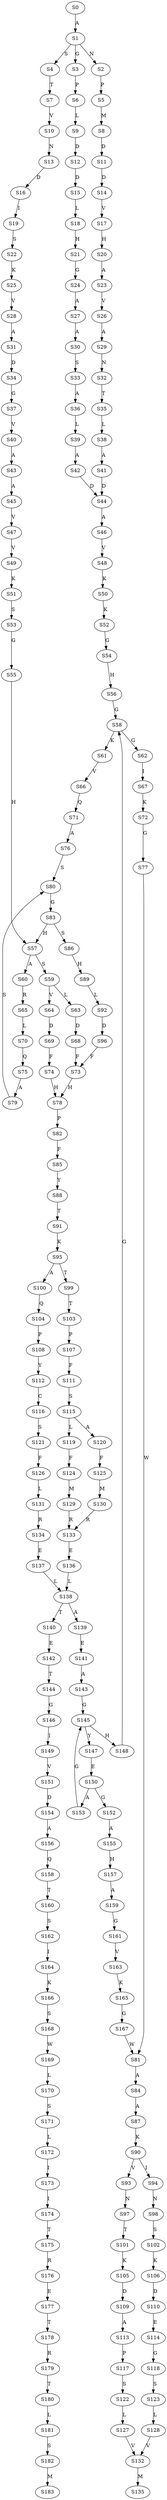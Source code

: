 strict digraph  {
	S0 -> S1 [ label = A ];
	S1 -> S2 [ label = N ];
	S1 -> S3 [ label = G ];
	S1 -> S4 [ label = S ];
	S2 -> S5 [ label = P ];
	S3 -> S6 [ label = P ];
	S4 -> S7 [ label = T ];
	S5 -> S8 [ label = M ];
	S6 -> S9 [ label = L ];
	S7 -> S10 [ label = V ];
	S8 -> S11 [ label = D ];
	S9 -> S12 [ label = D ];
	S10 -> S13 [ label = N ];
	S11 -> S14 [ label = D ];
	S12 -> S15 [ label = D ];
	S13 -> S16 [ label = D ];
	S14 -> S17 [ label = V ];
	S15 -> S18 [ label = L ];
	S16 -> S19 [ label = I ];
	S17 -> S20 [ label = H ];
	S18 -> S21 [ label = H ];
	S19 -> S22 [ label = S ];
	S20 -> S23 [ label = A ];
	S21 -> S24 [ label = G ];
	S22 -> S25 [ label = K ];
	S23 -> S26 [ label = V ];
	S24 -> S27 [ label = A ];
	S25 -> S28 [ label = V ];
	S26 -> S29 [ label = A ];
	S27 -> S30 [ label = A ];
	S28 -> S31 [ label = A ];
	S29 -> S32 [ label = N ];
	S30 -> S33 [ label = S ];
	S31 -> S34 [ label = D ];
	S32 -> S35 [ label = T ];
	S33 -> S36 [ label = A ];
	S34 -> S37 [ label = G ];
	S35 -> S38 [ label = L ];
	S36 -> S39 [ label = L ];
	S37 -> S40 [ label = V ];
	S38 -> S41 [ label = A ];
	S39 -> S42 [ label = A ];
	S40 -> S43 [ label = A ];
	S41 -> S44 [ label = D ];
	S42 -> S44 [ label = D ];
	S43 -> S45 [ label = A ];
	S44 -> S46 [ label = A ];
	S45 -> S47 [ label = V ];
	S46 -> S48 [ label = V ];
	S47 -> S49 [ label = V ];
	S48 -> S50 [ label = K ];
	S49 -> S51 [ label = K ];
	S50 -> S52 [ label = K ];
	S51 -> S53 [ label = S ];
	S52 -> S54 [ label = G ];
	S53 -> S55 [ label = G ];
	S54 -> S56 [ label = H ];
	S55 -> S57 [ label = H ];
	S56 -> S58 [ label = G ];
	S57 -> S59 [ label = S ];
	S57 -> S60 [ label = A ];
	S58 -> S61 [ label = K ];
	S58 -> S62 [ label = G ];
	S59 -> S63 [ label = L ];
	S59 -> S64 [ label = V ];
	S60 -> S65 [ label = R ];
	S61 -> S66 [ label = V ];
	S62 -> S67 [ label = I ];
	S63 -> S68 [ label = D ];
	S64 -> S69 [ label = D ];
	S65 -> S70 [ label = L ];
	S66 -> S71 [ label = Q ];
	S67 -> S72 [ label = K ];
	S68 -> S73 [ label = F ];
	S69 -> S74 [ label = F ];
	S70 -> S75 [ label = Q ];
	S71 -> S76 [ label = A ];
	S72 -> S77 [ label = G ];
	S73 -> S78 [ label = H ];
	S74 -> S78 [ label = H ];
	S75 -> S79 [ label = A ];
	S76 -> S80 [ label = S ];
	S77 -> S81 [ label = W ];
	S78 -> S82 [ label = P ];
	S79 -> S80 [ label = S ];
	S80 -> S83 [ label = G ];
	S81 -> S84 [ label = A ];
	S82 -> S85 [ label = F ];
	S83 -> S57 [ label = H ];
	S83 -> S86 [ label = S ];
	S84 -> S87 [ label = A ];
	S85 -> S88 [ label = Y ];
	S86 -> S89 [ label = H ];
	S87 -> S90 [ label = K ];
	S88 -> S91 [ label = T ];
	S89 -> S92 [ label = L ];
	S90 -> S93 [ label = V ];
	S90 -> S94 [ label = I ];
	S91 -> S95 [ label = K ];
	S92 -> S96 [ label = D ];
	S93 -> S97 [ label = N ];
	S94 -> S98 [ label = N ];
	S95 -> S99 [ label = T ];
	S95 -> S100 [ label = A ];
	S96 -> S73 [ label = F ];
	S97 -> S101 [ label = T ];
	S98 -> S102 [ label = S ];
	S99 -> S103 [ label = T ];
	S100 -> S104 [ label = Q ];
	S101 -> S105 [ label = K ];
	S102 -> S106 [ label = K ];
	S103 -> S107 [ label = P ];
	S104 -> S108 [ label = P ];
	S105 -> S109 [ label = D ];
	S106 -> S110 [ label = D ];
	S107 -> S111 [ label = F ];
	S108 -> S112 [ label = Y ];
	S109 -> S113 [ label = A ];
	S110 -> S114 [ label = E ];
	S111 -> S115 [ label = S ];
	S112 -> S116 [ label = C ];
	S113 -> S117 [ label = P ];
	S114 -> S118 [ label = G ];
	S115 -> S119 [ label = L ];
	S115 -> S120 [ label = A ];
	S116 -> S121 [ label = S ];
	S117 -> S122 [ label = S ];
	S118 -> S123 [ label = S ];
	S119 -> S124 [ label = F ];
	S120 -> S125 [ label = F ];
	S121 -> S126 [ label = F ];
	S122 -> S127 [ label = L ];
	S123 -> S128 [ label = L ];
	S124 -> S129 [ label = M ];
	S125 -> S130 [ label = M ];
	S126 -> S131 [ label = L ];
	S127 -> S132 [ label = V ];
	S128 -> S132 [ label = V ];
	S129 -> S133 [ label = R ];
	S130 -> S133 [ label = R ];
	S131 -> S134 [ label = R ];
	S132 -> S135 [ label = M ];
	S133 -> S136 [ label = E ];
	S134 -> S137 [ label = E ];
	S136 -> S138 [ label = L ];
	S137 -> S138 [ label = L ];
	S138 -> S139 [ label = A ];
	S138 -> S140 [ label = T ];
	S139 -> S141 [ label = E ];
	S140 -> S142 [ label = E ];
	S141 -> S143 [ label = A ];
	S142 -> S144 [ label = T ];
	S143 -> S145 [ label = G ];
	S144 -> S146 [ label = G ];
	S145 -> S147 [ label = Y ];
	S145 -> S148 [ label = H ];
	S146 -> S149 [ label = I ];
	S147 -> S150 [ label = E ];
	S148 -> S58 [ label = G ];
	S149 -> S151 [ label = V ];
	S150 -> S152 [ label = G ];
	S150 -> S153 [ label = A ];
	S151 -> S154 [ label = D ];
	S152 -> S155 [ label = A ];
	S153 -> S145 [ label = G ];
	S154 -> S156 [ label = A ];
	S155 -> S157 [ label = H ];
	S156 -> S158 [ label = Q ];
	S157 -> S159 [ label = A ];
	S158 -> S160 [ label = T ];
	S159 -> S161 [ label = G ];
	S160 -> S162 [ label = S ];
	S161 -> S163 [ label = V ];
	S162 -> S164 [ label = I ];
	S163 -> S165 [ label = K ];
	S164 -> S166 [ label = K ];
	S165 -> S167 [ label = G ];
	S166 -> S168 [ label = S ];
	S167 -> S81 [ label = W ];
	S168 -> S169 [ label = W ];
	S169 -> S170 [ label = L ];
	S170 -> S171 [ label = S ];
	S171 -> S172 [ label = L ];
	S172 -> S173 [ label = I ];
	S173 -> S174 [ label = I ];
	S174 -> S175 [ label = T ];
	S175 -> S176 [ label = R ];
	S176 -> S177 [ label = E ];
	S177 -> S178 [ label = T ];
	S178 -> S179 [ label = R ];
	S179 -> S180 [ label = T ];
	S180 -> S181 [ label = L ];
	S181 -> S182 [ label = S ];
	S182 -> S183 [ label = M ];
}
